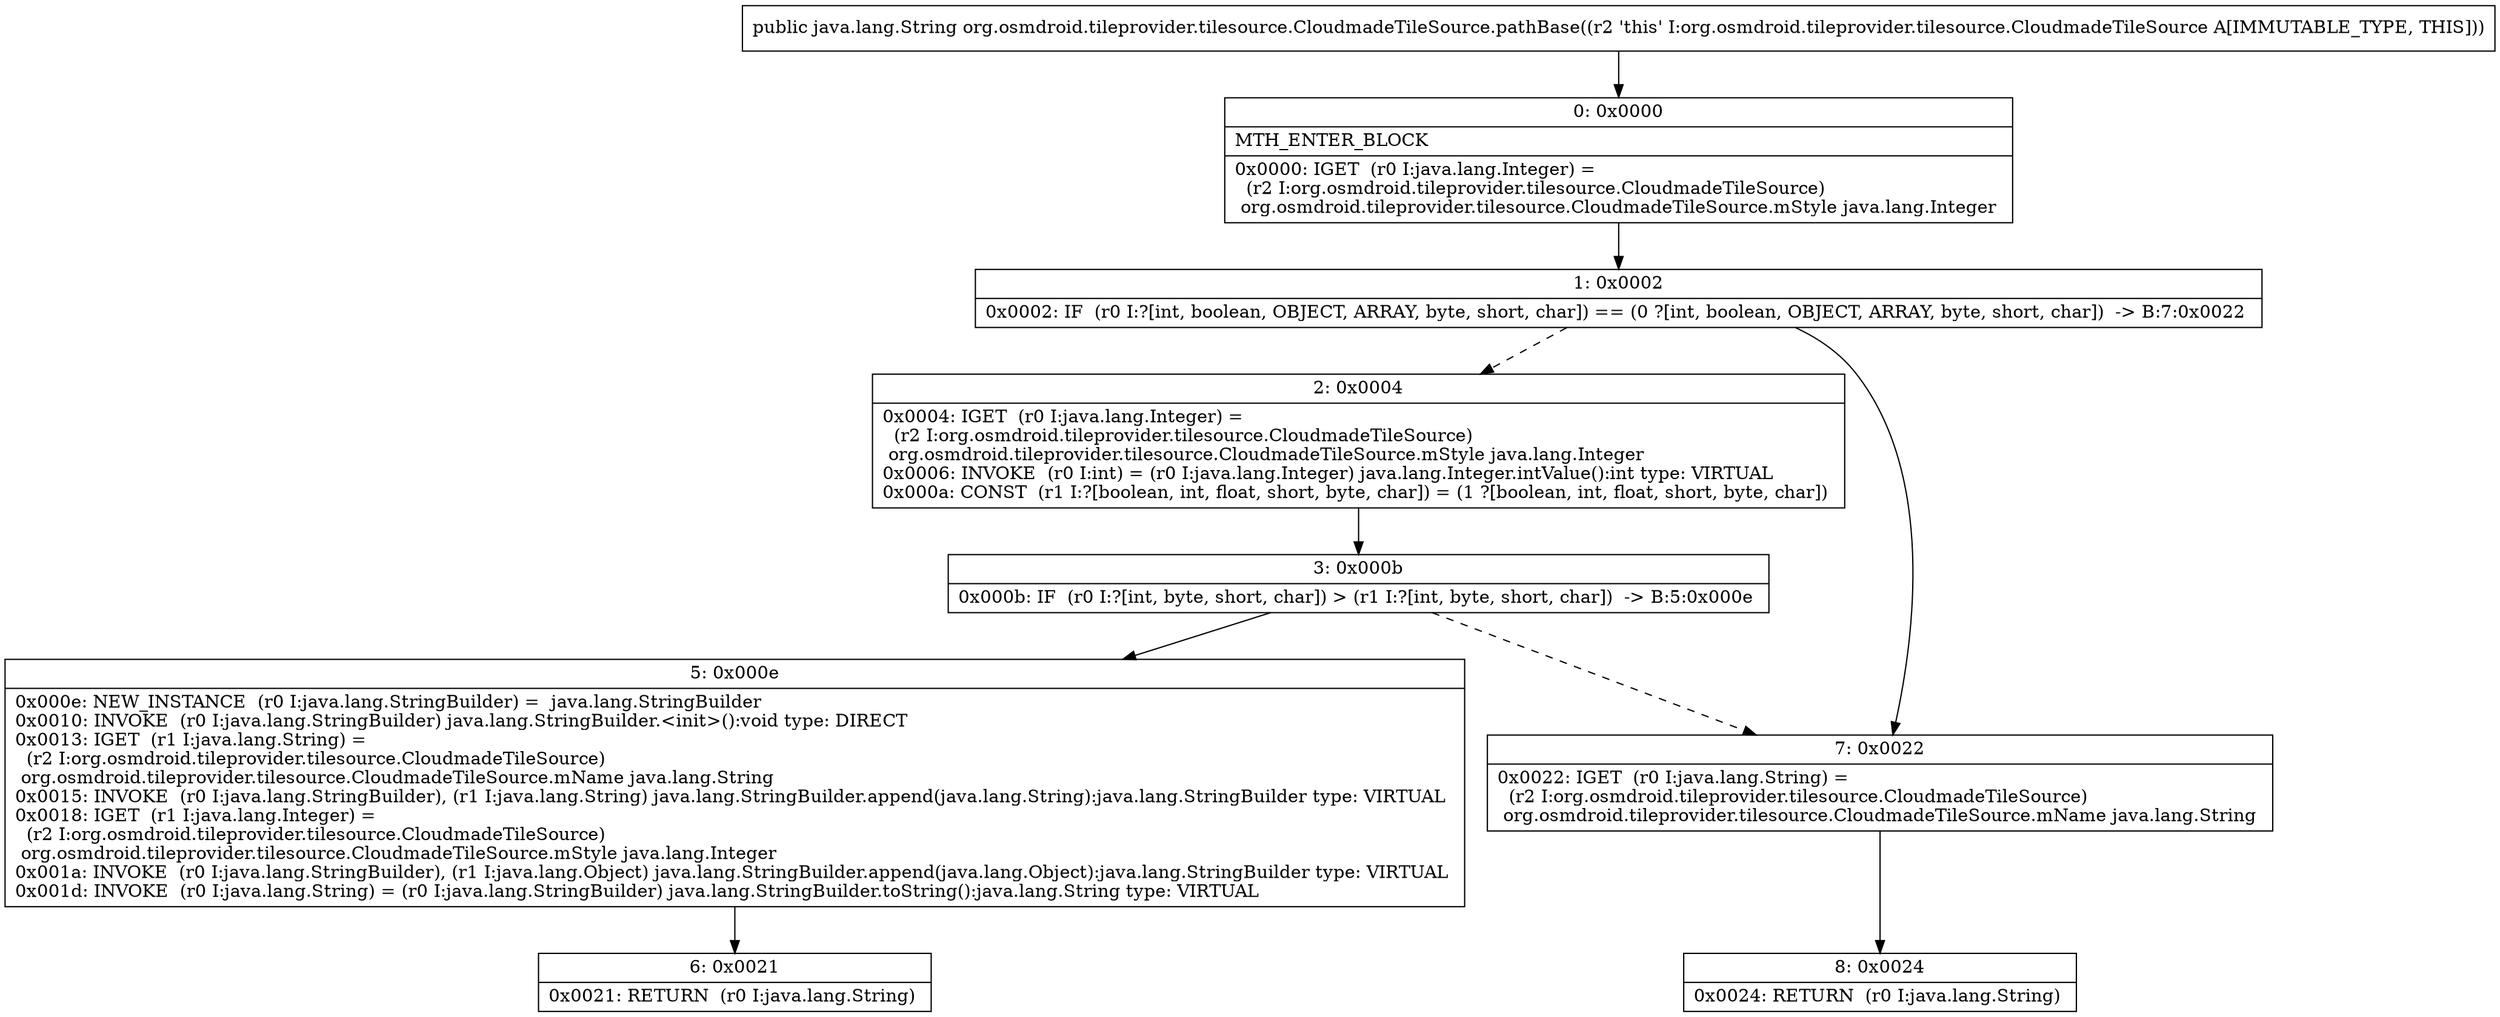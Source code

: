 digraph "CFG fororg.osmdroid.tileprovider.tilesource.CloudmadeTileSource.pathBase()Ljava\/lang\/String;" {
Node_0 [shape=record,label="{0\:\ 0x0000|MTH_ENTER_BLOCK\l|0x0000: IGET  (r0 I:java.lang.Integer) = \l  (r2 I:org.osmdroid.tileprovider.tilesource.CloudmadeTileSource)\l org.osmdroid.tileprovider.tilesource.CloudmadeTileSource.mStyle java.lang.Integer \l}"];
Node_1 [shape=record,label="{1\:\ 0x0002|0x0002: IF  (r0 I:?[int, boolean, OBJECT, ARRAY, byte, short, char]) == (0 ?[int, boolean, OBJECT, ARRAY, byte, short, char])  \-\> B:7:0x0022 \l}"];
Node_2 [shape=record,label="{2\:\ 0x0004|0x0004: IGET  (r0 I:java.lang.Integer) = \l  (r2 I:org.osmdroid.tileprovider.tilesource.CloudmadeTileSource)\l org.osmdroid.tileprovider.tilesource.CloudmadeTileSource.mStyle java.lang.Integer \l0x0006: INVOKE  (r0 I:int) = (r0 I:java.lang.Integer) java.lang.Integer.intValue():int type: VIRTUAL \l0x000a: CONST  (r1 I:?[boolean, int, float, short, byte, char]) = (1 ?[boolean, int, float, short, byte, char]) \l}"];
Node_3 [shape=record,label="{3\:\ 0x000b|0x000b: IF  (r0 I:?[int, byte, short, char]) \> (r1 I:?[int, byte, short, char])  \-\> B:5:0x000e \l}"];
Node_5 [shape=record,label="{5\:\ 0x000e|0x000e: NEW_INSTANCE  (r0 I:java.lang.StringBuilder) =  java.lang.StringBuilder \l0x0010: INVOKE  (r0 I:java.lang.StringBuilder) java.lang.StringBuilder.\<init\>():void type: DIRECT \l0x0013: IGET  (r1 I:java.lang.String) = \l  (r2 I:org.osmdroid.tileprovider.tilesource.CloudmadeTileSource)\l org.osmdroid.tileprovider.tilesource.CloudmadeTileSource.mName java.lang.String \l0x0015: INVOKE  (r0 I:java.lang.StringBuilder), (r1 I:java.lang.String) java.lang.StringBuilder.append(java.lang.String):java.lang.StringBuilder type: VIRTUAL \l0x0018: IGET  (r1 I:java.lang.Integer) = \l  (r2 I:org.osmdroid.tileprovider.tilesource.CloudmadeTileSource)\l org.osmdroid.tileprovider.tilesource.CloudmadeTileSource.mStyle java.lang.Integer \l0x001a: INVOKE  (r0 I:java.lang.StringBuilder), (r1 I:java.lang.Object) java.lang.StringBuilder.append(java.lang.Object):java.lang.StringBuilder type: VIRTUAL \l0x001d: INVOKE  (r0 I:java.lang.String) = (r0 I:java.lang.StringBuilder) java.lang.StringBuilder.toString():java.lang.String type: VIRTUAL \l}"];
Node_6 [shape=record,label="{6\:\ 0x0021|0x0021: RETURN  (r0 I:java.lang.String) \l}"];
Node_7 [shape=record,label="{7\:\ 0x0022|0x0022: IGET  (r0 I:java.lang.String) = \l  (r2 I:org.osmdroid.tileprovider.tilesource.CloudmadeTileSource)\l org.osmdroid.tileprovider.tilesource.CloudmadeTileSource.mName java.lang.String \l}"];
Node_8 [shape=record,label="{8\:\ 0x0024|0x0024: RETURN  (r0 I:java.lang.String) \l}"];
MethodNode[shape=record,label="{public java.lang.String org.osmdroid.tileprovider.tilesource.CloudmadeTileSource.pathBase((r2 'this' I:org.osmdroid.tileprovider.tilesource.CloudmadeTileSource A[IMMUTABLE_TYPE, THIS])) }"];
MethodNode -> Node_0;
Node_0 -> Node_1;
Node_1 -> Node_2[style=dashed];
Node_1 -> Node_7;
Node_2 -> Node_3;
Node_3 -> Node_5;
Node_3 -> Node_7[style=dashed];
Node_5 -> Node_6;
Node_7 -> Node_8;
}

